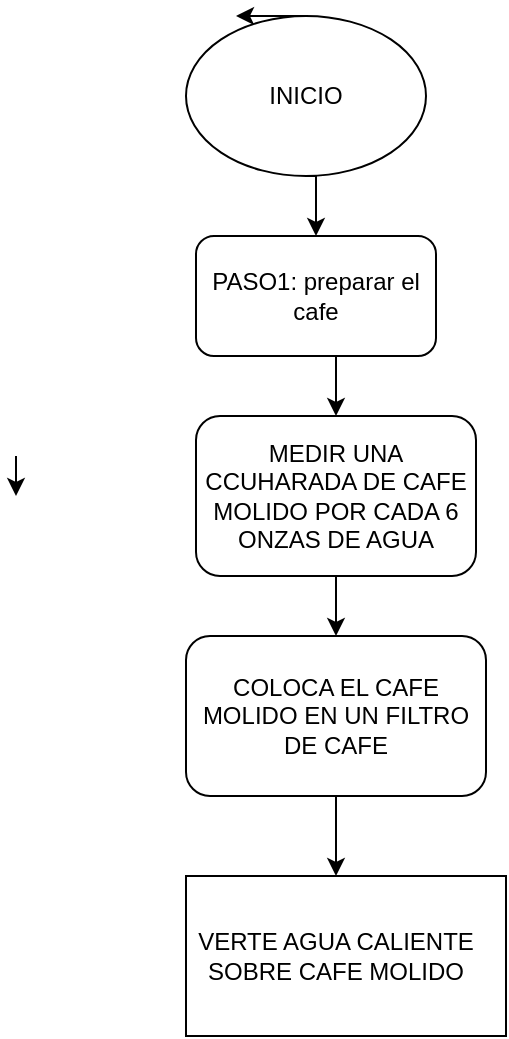 <mxfile version="12.2.4" pages="1"><diagram id="pWoV8CRl2A9c11hHgqQe" name="Page-1"><mxGraphModel dx="676" dy="536" grid="1" gridSize="10" guides="1" tooltips="1" connect="1" arrows="1" fold="1" page="1" pageScale="1" pageWidth="850" pageHeight="1100" math="0" shadow="0"><root><mxCell id="0"/><mxCell id="1" parent="0"/><mxCell id="14" style="edgeStyle=orthogonalEdgeStyle;rounded=0;orthogonalLoop=1;jettySize=auto;html=1;exitX=0.5;exitY=1;exitDx=0;exitDy=0;entryX=0.5;entryY=0;entryDx=0;entryDy=0;" parent="1" source="8" target="13" edge="1"><mxGeometry relative="1" as="geometry"/></mxCell><mxCell id="18" style="edgeStyle=orthogonalEdgeStyle;rounded=0;orthogonalLoop=1;jettySize=auto;html=1;exitX=0.5;exitY=0;exitDx=0;exitDy=0;" parent="1" source="8" edge="1"><mxGeometry relative="1" as="geometry"><mxPoint x="330" y="10" as="targetPoint"/></mxGeometry></mxCell><mxCell id="8" value="" style="ellipse;whiteSpace=wrap;html=1;" parent="1" vertex="1"><mxGeometry x="305" y="10" width="120" height="80" as="geometry"/></mxCell><mxCell id="10" style="edgeStyle=orthogonalEdgeStyle;rounded=0;orthogonalLoop=1;jettySize=auto;html=1;exitX=0.5;exitY=0;exitDx=0;exitDy=0;" parent="1" edge="1"><mxGeometry relative="1" as="geometry"><mxPoint x="220" y="230" as="sourcePoint"/><mxPoint x="220" y="250" as="targetPoint"/></mxGeometry></mxCell><mxCell id="11" value="INICIO" style="text;html=1;strokeColor=none;fillColor=none;align=center;verticalAlign=middle;whiteSpace=wrap;rounded=0;" parent="1" vertex="1"><mxGeometry x="320" y="20" width="90" height="60" as="geometry"/></mxCell><mxCell id="12" value="" style="rounded=1;whiteSpace=wrap;html=1;" parent="1" vertex="1"><mxGeometry x="310" y="120" width="120" height="60" as="geometry"/></mxCell><mxCell id="16" style="edgeStyle=orthogonalEdgeStyle;rounded=0;orthogonalLoop=1;jettySize=auto;html=1;exitX=0.5;exitY=1;exitDx=0;exitDy=0;entryX=0.5;entryY=0;entryDx=0;entryDy=0;" parent="1" source="13" target="15" edge="1"><mxGeometry relative="1" as="geometry"/></mxCell><mxCell id="13" value="PASO1: preparar el cafe" style="text;html=1;strokeColor=none;fillColor=none;align=center;verticalAlign=middle;whiteSpace=wrap;rounded=0;" parent="1" vertex="1"><mxGeometry x="310" y="120" width="120" height="60" as="geometry"/></mxCell><mxCell id="15" value="" style="rounded=1;whiteSpace=wrap;html=1;" parent="1" vertex="1"><mxGeometry x="310" y="210" width="140" height="80" as="geometry"/></mxCell><mxCell id="21" value="" style="edgeStyle=orthogonalEdgeStyle;rounded=0;orthogonalLoop=1;jettySize=auto;html=1;" parent="1" source="17" target="20" edge="1"><mxGeometry relative="1" as="geometry"/></mxCell><mxCell id="17" value="MEDIR UNA CCUHARADA DE CAFE MOLIDO POR CADA 6 ONZAS DE AGUA" style="text;html=1;strokeColor=none;fillColor=none;align=center;verticalAlign=middle;whiteSpace=wrap;rounded=0;" parent="1" vertex="1"><mxGeometry x="310" y="210" width="140" height="80" as="geometry"/></mxCell><mxCell id="19" value="" style="rounded=1;whiteSpace=wrap;html=1;" parent="1" vertex="1"><mxGeometry x="305" y="320" width="150" height="80" as="geometry"/></mxCell><mxCell id="24" style="edgeStyle=orthogonalEdgeStyle;rounded=0;orthogonalLoop=1;jettySize=auto;html=1;exitX=0.5;exitY=1;exitDx=0;exitDy=0;" parent="1" source="20" target="23" edge="1"><mxGeometry relative="1" as="geometry"/></mxCell><mxCell id="20" value="COLOCA EL CAFE MOLIDO EN UN FILTRO DE CAFE" style="text;html=1;strokeColor=none;fillColor=none;align=center;verticalAlign=middle;whiteSpace=wrap;rounded=0;" parent="1" vertex="1"><mxGeometry x="305" y="320" width="150" height="80" as="geometry"/></mxCell><mxCell id="22" value="" style="rounded=0;whiteSpace=wrap;html=1;" parent="1" vertex="1"><mxGeometry x="305" y="440" width="160" height="80" as="geometry"/></mxCell><mxCell id="23" value="VERTE AGUA CALIENTE SOBRE CAFE MOLIDO" style="text;html=1;strokeColor=none;fillColor=none;align=center;verticalAlign=middle;whiteSpace=wrap;rounded=0;" parent="1" vertex="1"><mxGeometry x="300" y="440" width="160" height="80" as="geometry"/></mxCell></root></mxGraphModel></diagram></mxfile>